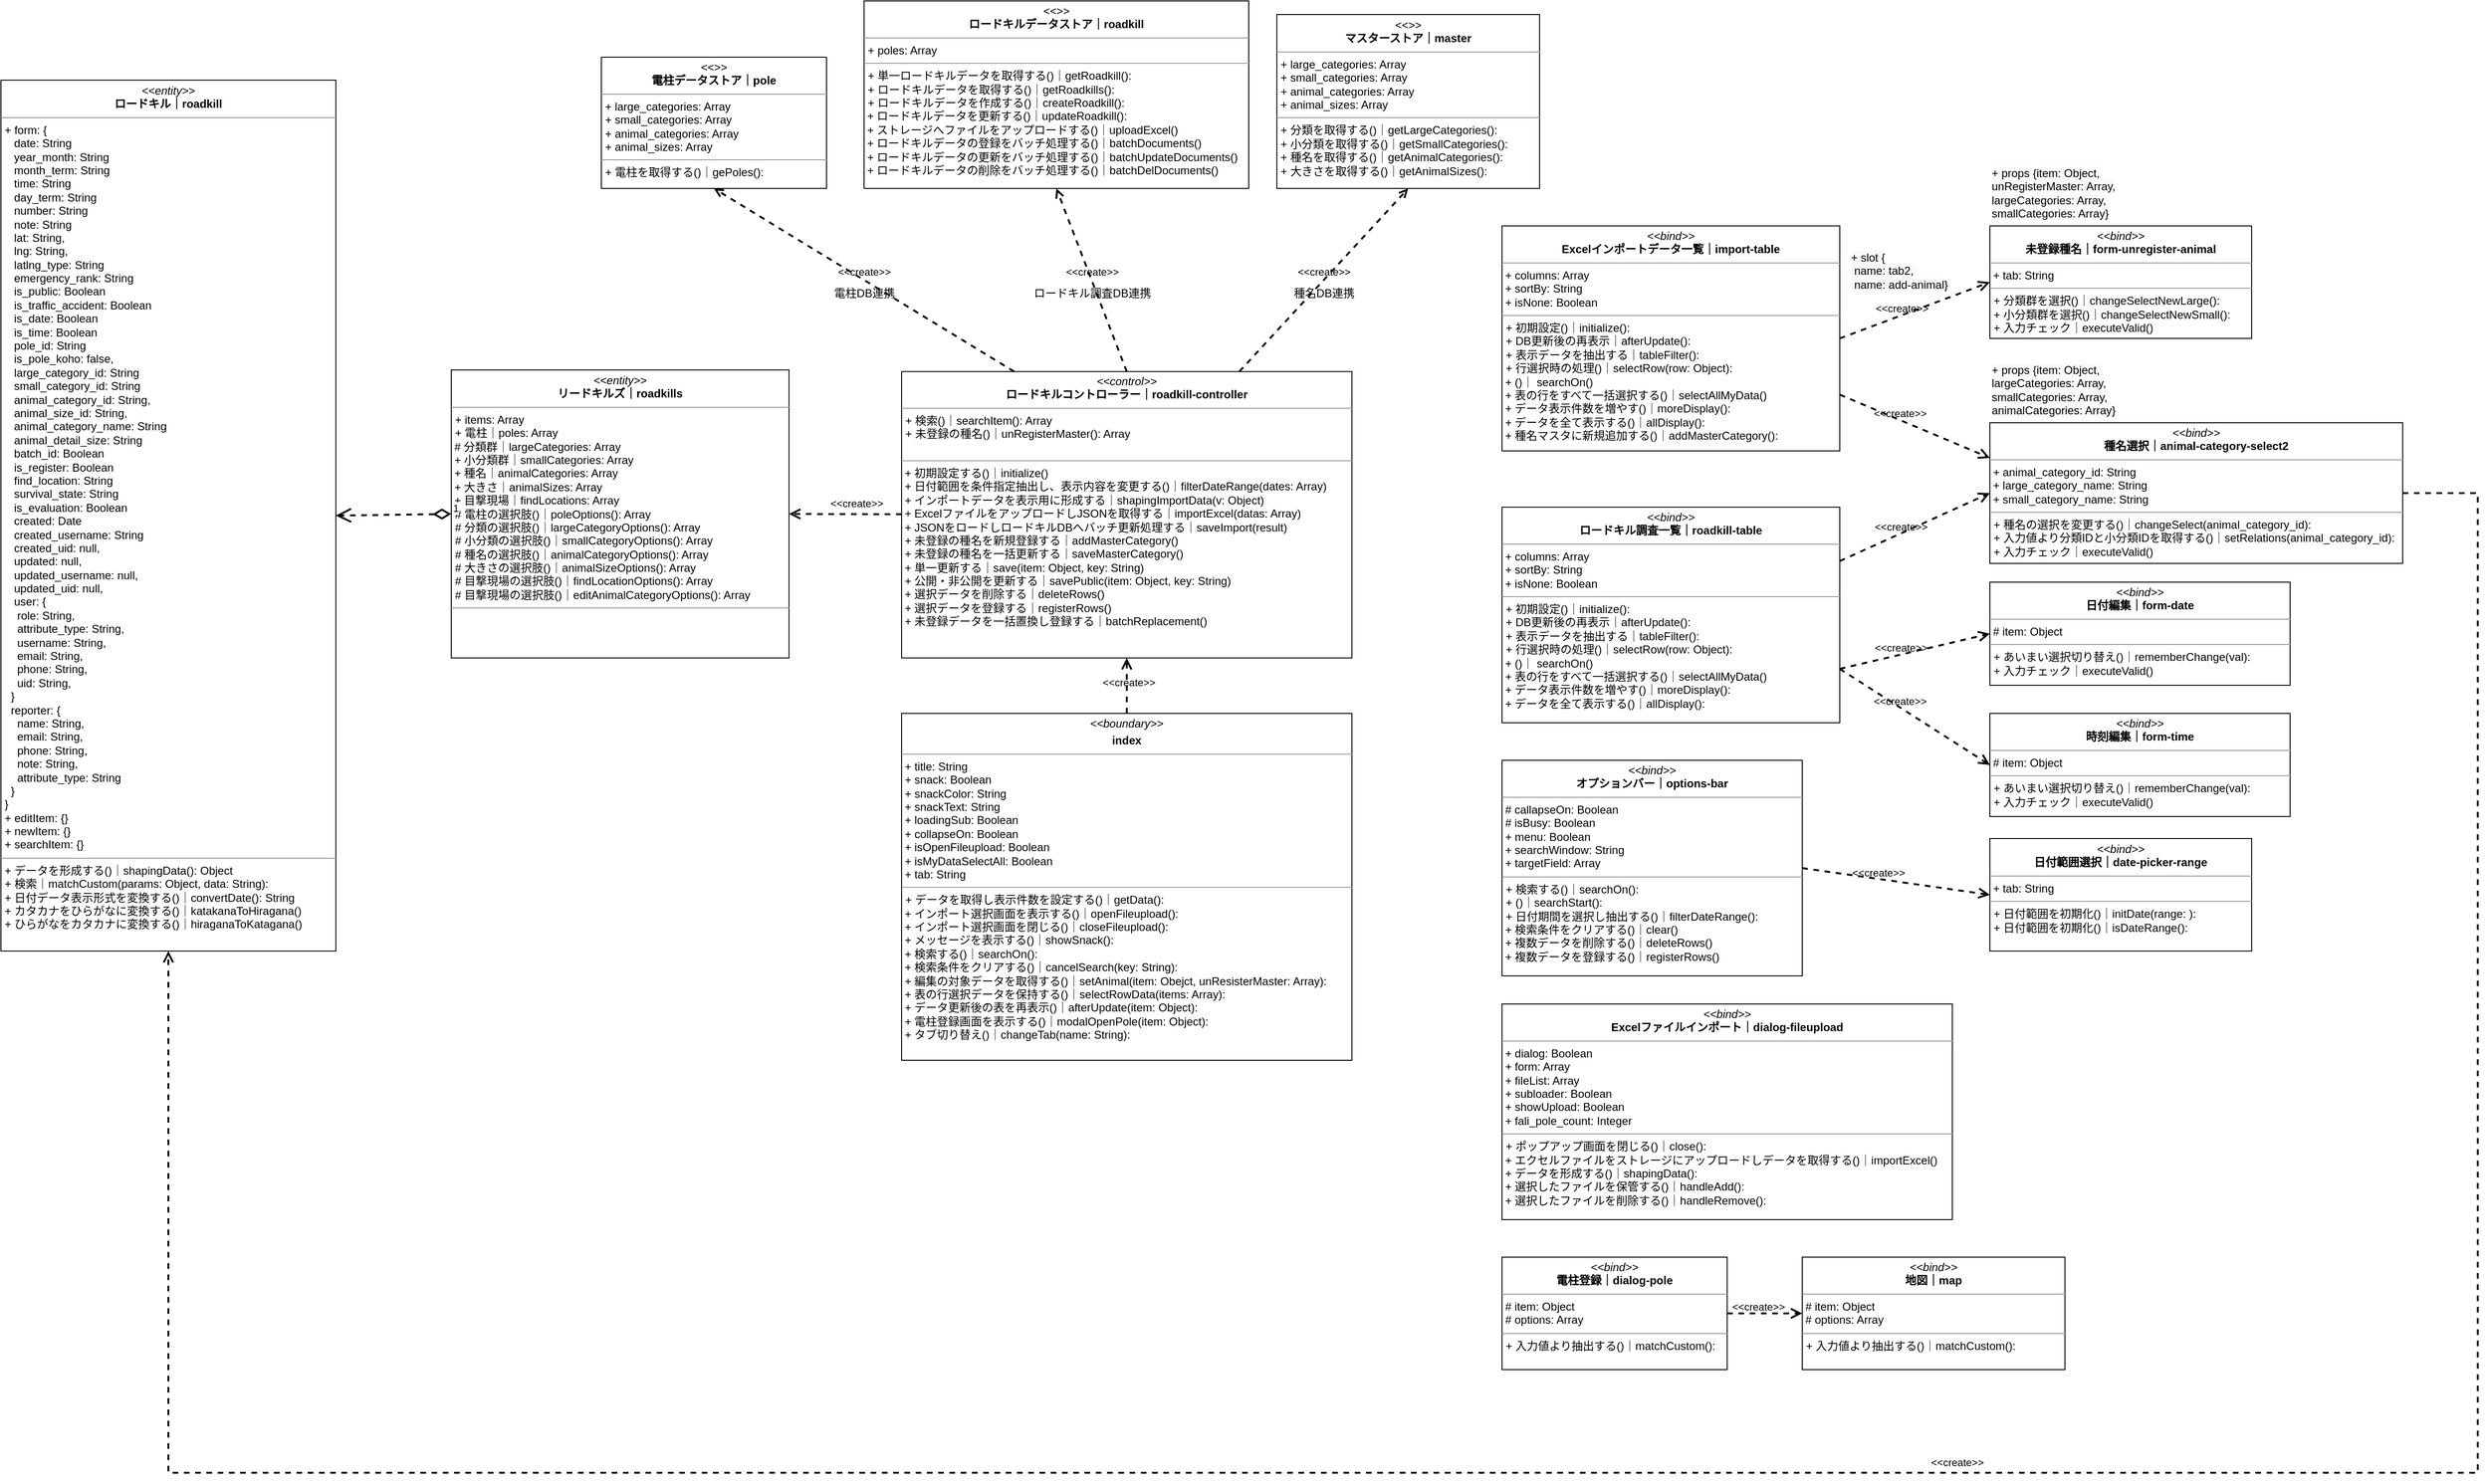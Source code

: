 <mxfile version="20.5.3" type="github">
  <diagram id="zyart6CyCgwCbj-dB3mO" name="ページ1">
    <mxGraphModel dx="1540" dy="3988" grid="1" gridSize="10" guides="1" tooltips="1" connect="1" arrows="1" fold="1" page="1" pageScale="1" pageWidth="1654" pageHeight="1169" math="0" shadow="0">
      <root>
        <mxCell id="0" />
        <mxCell id="1" parent="0" />
        <mxCell id="S_mowEQjYaKNZHytIynT-1" value="&lt;p style=&quot;margin:0px;margin-top:4px;text-align:center;&quot;&gt;&lt;i&gt;&amp;lt;&amp;lt;control&amp;gt;&amp;gt;&lt;/i&gt;&lt;br&gt;&lt;b&gt;ロードキルコントローラー｜roadkill-controller&lt;/b&gt;&lt;/p&gt;&lt;hr size=&quot;1&quot;&gt;&lt;p style=&quot;margin:0px;margin-left:4px;&quot;&gt;+ 検索()｜searchItem(): Array&lt;br&gt;&lt;/p&gt;&lt;p style=&quot;margin:0px;margin-left:4px;&quot;&gt;+ 未登録の種名()｜unRegisterMaster(): Array&lt;br&gt;&lt;/p&gt;&lt;p style=&quot;margin:0px;margin-left:4px;&quot;&gt;&lt;/p&gt;&lt;br&gt;&lt;div&gt;&lt;/div&gt;&lt;hr size=&quot;1&quot;&gt;&lt;p style=&quot;margin:0px;margin-left:4px;&quot;&gt;&lt;/p&gt;&amp;nbsp;&lt;span style=&quot;background-color: initial;&quot;&gt;+ 初期設定&lt;/span&gt;する()｜&lt;span style=&quot;background-color: initial;&quot;&gt;initialize()&lt;/span&gt;&lt;span style=&quot;background-color: initial;&quot;&gt;&lt;br&gt;&lt;/span&gt;&amp;nbsp;+ 日付範囲を条件指定抽出し、表示内容を変更する()｜&lt;span style=&quot;background-color: initial;&quot;&gt;filterDateRange(dates: Array)&lt;br&gt;&lt;/span&gt;&lt;span style=&quot;background-color: initial;&quot;&gt;&amp;nbsp;+ インポートデータを表示用に形成する｜shapingImportData(v: Object)&lt;br&gt;&lt;/span&gt;&amp;nbsp;+ ExcelファイルをアップロードしJSONを取得する｜importExcel(datas: Array)&lt;br&gt;&amp;nbsp;+ JSONをロードしロードキルDBへバッチ更新処理する｜saveImport(result)&lt;br&gt;&amp;nbsp;+ 未登録の種名を新規登録する｜addMasterCategory()&lt;span style=&quot;background-color: initial;&quot;&gt;&lt;br&gt;&lt;/span&gt;&amp;nbsp;+ 未登録の種名を一括更新する｜saveMasterCategory()&lt;br&gt;&amp;nbsp;+ 単一更新する｜save(item: Object, key: String)&lt;br&gt;&amp;nbsp;+ 公開・非公開を更新する｜savePublic(item: Object, key: String)&lt;br&gt;&amp;nbsp;+ 選択データを削除する｜deleteRows()&lt;br&gt;&amp;nbsp;+ 選択データを登録する｜registerRows()&lt;br&gt;&amp;nbsp;+ 未登録データを一括置換し登録する｜batchReplacement()" style="verticalAlign=top;align=left;overflow=fill;fontSize=12;fontFamily=Helvetica;html=1;" parent="1" vertex="1">
          <mxGeometry x="1120" y="-1884.63" width="480" height="305.5" as="geometry" />
        </mxCell>
        <mxCell id="S_mowEQjYaKNZHytIynT-2" value="&lt;p style=&quot;margin:0px;margin-top:4px;text-align:center;&quot;&gt;&lt;i&gt;&amp;lt;&amp;lt;entity&amp;gt;&amp;gt;&lt;/i&gt;&lt;br&gt;&lt;b&gt;ロードキル｜roadkill&lt;/b&gt;&lt;/p&gt;&lt;hr size=&quot;1&quot;&gt;&lt;p style=&quot;margin:0px;margin-left:4px;&quot;&gt;&lt;span style=&quot;background-color: initial;&quot;&gt;+ form: {&amp;nbsp;&lt;/span&gt;&lt;br&gt;&lt;/p&gt;&lt;p style=&quot;margin:0px;margin-left:4px;&quot;&gt;&amp;nbsp; &amp;nbsp;date: String&lt;/p&gt;&lt;p style=&quot;margin:0px;margin-left:4px;&quot;&gt;&amp;nbsp; &amp;nbsp;year_month: String&lt;/p&gt;&lt;p style=&quot;margin:0px;margin-left:4px;&quot;&gt;&amp;nbsp; &amp;nbsp;month_term: String&lt;/p&gt;&lt;p style=&quot;margin:0px;margin-left:4px;&quot;&gt;&amp;nbsp; &amp;nbsp;time: String&lt;/p&gt;&lt;p style=&quot;margin:0px;margin-left:4px;&quot;&gt;&amp;nbsp; &amp;nbsp;day_term: String&lt;/p&gt;&lt;p style=&quot;margin:0px;margin-left:4px;&quot;&gt;&amp;nbsp; &amp;nbsp;number: String&lt;/p&gt;&lt;p style=&quot;margin:0px;margin-left:4px;&quot;&gt;&amp;nbsp; &amp;nbsp;note: String&lt;/p&gt;&lt;p style=&quot;margin:0px;margin-left:4px;&quot;&gt;&amp;nbsp; &amp;nbsp;lat: String,&lt;/p&gt;&lt;p style=&quot;margin:0px;margin-left:4px;&quot;&gt;&amp;nbsp; &amp;nbsp;lng: String,&lt;/p&gt;&lt;p style=&quot;margin:0px;margin-left:4px;&quot;&gt;&amp;nbsp; &amp;nbsp;latlng_type: String&lt;/p&gt;&lt;p style=&quot;margin:0px;margin-left:4px;&quot;&gt;&amp;nbsp; &amp;nbsp;emergency_rank: String&lt;/p&gt;&lt;p style=&quot;margin:0px;margin-left:4px;&quot;&gt;&amp;nbsp; &amp;nbsp;is_public: Boolean&lt;/p&gt;&lt;p style=&quot;margin:0px;margin-left:4px;&quot;&gt;&amp;nbsp; &amp;nbsp;is_traffic_accident: Boolean&lt;/p&gt;&lt;p style=&quot;margin:0px;margin-left:4px;&quot;&gt;&lt;span style=&quot;background-color: initial;&quot;&gt;&amp;nbsp; &amp;nbsp;is_date: Boolean&lt;/span&gt;&lt;br&gt;&lt;/p&gt;&lt;p style=&quot;margin:0px;margin-left:4px;&quot;&gt;&amp;nbsp; &amp;nbsp;is_time: Boolean&lt;/p&gt;&lt;p style=&quot;margin:0px;margin-left:4px;&quot;&gt;&amp;nbsp; &amp;nbsp;pole_id: String&lt;/p&gt;&lt;p style=&quot;margin:0px;margin-left:4px;&quot;&gt;&amp;nbsp; &amp;nbsp;is_pole_koho: false,&lt;/p&gt;&lt;p style=&quot;margin:0px;margin-left:4px;&quot;&gt;&amp;nbsp; &amp;nbsp;large_category_id: String&lt;/p&gt;&lt;p style=&quot;margin:0px;margin-left:4px;&quot;&gt;&amp;nbsp; &amp;nbsp;small_category_id: String&lt;/p&gt;&lt;p style=&quot;margin:0px;margin-left:4px;&quot;&gt;&amp;nbsp; &amp;nbsp;animal_category_id: String,&lt;/p&gt;&lt;p style=&quot;margin:0px;margin-left:4px;&quot;&gt;&amp;nbsp; &amp;nbsp;animal_size_id: String,&lt;/p&gt;&lt;p style=&quot;margin:0px;margin-left:4px;&quot;&gt;&amp;nbsp; &amp;nbsp;animal_category_name: String&lt;/p&gt;&lt;p style=&quot;margin:0px;margin-left:4px;&quot;&gt;&amp;nbsp; &amp;nbsp;animal_detail_size: String&lt;/p&gt;&lt;p style=&quot;margin:0px;margin-left:4px;&quot;&gt;&amp;nbsp; &amp;nbsp;batch_id: Boolean&lt;/p&gt;&lt;p style=&quot;margin:0px;margin-left:4px;&quot;&gt;&amp;nbsp; &amp;nbsp;is_register: Boolean&lt;br&gt;&lt;/p&gt;&lt;p style=&quot;margin:0px;margin-left:4px;&quot;&gt;&amp;nbsp; &amp;nbsp;find_location: String&lt;/p&gt;&lt;p style=&quot;margin:0px;margin-left:4px;&quot;&gt;&amp;nbsp; &amp;nbsp;survival_state: String&lt;/p&gt;&lt;p style=&quot;margin:0px;margin-left:4px;&quot;&gt;&amp;nbsp; &amp;nbsp;is_evaluation: Boolean&lt;/p&gt;&lt;p style=&quot;margin:0px;margin-left:4px;&quot;&gt;&amp;nbsp; &amp;nbsp;created: Date&lt;/p&gt;&lt;p style=&quot;margin:0px;margin-left:4px;&quot;&gt;&amp;nbsp; &amp;nbsp;created_username: String&lt;/p&gt;&lt;p style=&quot;margin:0px;margin-left:4px;&quot;&gt;&amp;nbsp; &amp;nbsp;created_uid: null,&lt;/p&gt;&lt;p style=&quot;margin:0px;margin-left:4px;&quot;&gt;&amp;nbsp; &amp;nbsp;updated: null,&lt;/p&gt;&lt;p style=&quot;margin:0px;margin-left:4px;&quot;&gt;&amp;nbsp; &amp;nbsp;updated_username: null,&lt;/p&gt;&lt;p style=&quot;margin:0px;margin-left:4px;&quot;&gt;&amp;nbsp; &amp;nbsp;updated_uid: null,&lt;/p&gt;&lt;p style=&quot;margin:0px;margin-left:4px;&quot;&gt;&amp;nbsp; &amp;nbsp;user: {&lt;/p&gt;&lt;p style=&quot;margin:0px;margin-left:4px;&quot;&gt;&amp;nbsp; &amp;nbsp; role: String,&lt;/p&gt;&lt;p style=&quot;margin:0px;margin-left:4px;&quot;&gt;&amp;nbsp; &amp;nbsp; attribute_type: String,&lt;/p&gt;&lt;p style=&quot;margin:0px;margin-left:4px;&quot;&gt;&amp;nbsp; &amp;nbsp; username: String,&lt;/p&gt;&lt;p style=&quot;margin:0px;margin-left:4px;&quot;&gt;&amp;nbsp; &amp;nbsp; email: String,&lt;/p&gt;&lt;p style=&quot;margin:0px;margin-left:4px;&quot;&gt;&amp;nbsp; &amp;nbsp; phone: String,&lt;/p&gt;&lt;p style=&quot;margin:0px;margin-left:4px;&quot;&gt;&amp;nbsp; &amp;nbsp; uid: String,&lt;/p&gt;&lt;p style=&quot;margin:0px;margin-left:4px;&quot;&gt;&amp;nbsp; }&lt;/p&gt;&lt;p style=&quot;margin:0px;margin-left:4px;&quot;&gt;&amp;nbsp; reporter: {&lt;/p&gt;&lt;p style=&quot;margin:0px;margin-left:4px;&quot;&gt;&amp;nbsp; &amp;nbsp; name: String,&lt;/p&gt;&lt;p style=&quot;margin:0px;margin-left:4px;&quot;&gt;&amp;nbsp; &amp;nbsp; email: String,&lt;/p&gt;&lt;p style=&quot;margin:0px;margin-left:4px;&quot;&gt;&amp;nbsp; &amp;nbsp; phone: String,&lt;/p&gt;&lt;p style=&quot;margin:0px;margin-left:4px;&quot;&gt;&amp;nbsp; &amp;nbsp; note: String,&lt;/p&gt;&lt;p style=&quot;margin:0px;margin-left:4px;&quot;&gt;&amp;nbsp; &amp;nbsp; attribute_type: String&lt;/p&gt;&lt;p style=&quot;margin:0px;margin-left:4px;&quot;&gt;&amp;nbsp; }&lt;/p&gt;&lt;p style=&quot;margin:0px;margin-left:4px;&quot;&gt;}&lt;/p&gt;&lt;p style=&quot;margin:0px;margin-left:4px;&quot;&gt;+&amp;nbsp;editItem: {}&lt;br&gt;&lt;/p&gt;&lt;p style=&quot;margin: 0px 0px 0px 4px;&quot;&gt;&lt;span style=&quot;background-color: initial;&quot;&gt;+&amp;nbsp;newItem: {}&lt;/span&gt;&lt;br&gt;&lt;/p&gt;&lt;p style=&quot;margin: 0px 0px 0px 4px;&quot;&gt;+&amp;nbsp;searchItem: {}&lt;span style=&quot;background-color: initial;&quot;&gt;&lt;br&gt;&lt;/span&gt;&lt;/p&gt;&lt;hr size=&quot;1&quot;&gt;&lt;p style=&quot;margin: 0px 0px 0px 4px;&quot;&gt;+ データを形成する()｜shapingData(): Object&lt;br&gt;&lt;/p&gt;&lt;p style=&quot;margin: 0px 0px 0px 4px;&quot;&gt;+ 検索｜matchCustom(params: Object, data: String):&amp;nbsp;&lt;/p&gt;&lt;p style=&quot;margin: 0px 0px 0px 4px;&quot;&gt;+ 日付データ表示形式を変換する()｜convertDate(): String&lt;br&gt;&lt;/p&gt;&lt;p style=&quot;margin: 0px 0px 0px 4px;&quot;&gt;+ カタカナをひらがなに変換する()｜katakanaToHiragana()&lt;/p&gt;&lt;p style=&quot;margin: 0px 0px 0px 4px;&quot;&gt;+ ひらがなをカタカナ&lt;span style=&quot;background-color: initial;&quot;&gt;に変換する()｜hiraganaToKatagana()&lt;/span&gt;&lt;/p&gt;" style="verticalAlign=top;align=left;overflow=fill;fontSize=12;fontFamily=Helvetica;html=1;" parent="1" vertex="1">
          <mxGeometry x="160" y="-2195.5" width="357" height="929" as="geometry" />
        </mxCell>
        <mxCell id="S_mowEQjYaKNZHytIynT-3" value="&lt;p style=&quot;margin:0px;margin-top:4px;text-align:center;&quot;&gt;&lt;i&gt;&amp;lt;&amp;lt;boundary&amp;gt;&amp;gt;&lt;/i&gt;&lt;b&gt;&lt;br&gt;&lt;/b&gt;&lt;/p&gt;&lt;p style=&quot;margin:0px;margin-top:4px;text-align:center;&quot;&gt;&lt;b&gt;index&lt;/b&gt;&lt;/p&gt;&lt;hr size=&quot;1&quot;&gt;&lt;div&gt;&lt;span style=&quot;background-color: initial;&quot;&gt;&amp;nbsp;+&lt;/span&gt;&lt;span style=&quot;background-color: initial;&quot;&gt;&amp;nbsp;&lt;/span&gt;&lt;span style=&quot;background-color: initial;&quot;&gt;title: String&lt;/span&gt;&lt;br&gt;&lt;/div&gt;&lt;div&gt;&lt;div&gt;&lt;span style=&quot;background-color: initial;&quot;&gt;&amp;nbsp;+&lt;/span&gt;&lt;span style=&quot;background-color: initial;&quot;&gt;&amp;nbsp;&lt;/span&gt;snack: Boolean&lt;/div&gt;&lt;div&gt;&lt;span style=&quot;background-color: initial;&quot;&gt;&amp;nbsp;+&lt;/span&gt;&lt;span style=&quot;background-color: initial;&quot;&gt;&amp;nbsp;&lt;/span&gt;snackColor: String&lt;/div&gt;&lt;div&gt;&lt;span style=&quot;background-color: initial;&quot;&gt;&amp;nbsp;+&lt;/span&gt;&lt;span style=&quot;background-color: initial;&quot;&gt;&amp;nbsp;&lt;/span&gt;snackText:&amp;nbsp;&lt;span style=&quot;background-color: initial;&quot;&gt;String&lt;/span&gt;&lt;/div&gt;&lt;div&gt;&lt;span style=&quot;background-color: initial;&quot;&gt;&amp;nbsp;+&lt;/span&gt;&lt;span style=&quot;background-color: initial;&quot;&gt;&amp;nbsp;&lt;/span&gt;loadingSub: Boolean&lt;/div&gt;&lt;div&gt;&lt;span style=&quot;background-color: initial;&quot;&gt;&amp;nbsp;+&lt;/span&gt;&lt;span style=&quot;background-color: initial;&quot;&gt;&amp;nbsp;&lt;/span&gt;collapseOn:&amp;nbsp;&lt;span style=&quot;background-color: initial;&quot;&gt;Boolean&lt;/span&gt;&lt;/div&gt;&lt;div&gt;&lt;span style=&quot;background-color: initial;&quot;&gt;&amp;nbsp;+&lt;/span&gt;&lt;span style=&quot;background-color: initial;&quot;&gt;&amp;nbsp;&lt;/span&gt;isOpenFileupload:&amp;nbsp;&lt;span style=&quot;background-color: initial;&quot;&gt;Boolean&lt;/span&gt;&lt;/div&gt;&lt;div&gt;&lt;span style=&quot;background-color: initial;&quot;&gt;&amp;nbsp;+&lt;/span&gt;&lt;span style=&quot;background-color: initial;&quot;&gt;&amp;nbsp;&lt;/span&gt;isMyDataSelectAll:&amp;nbsp;&lt;span style=&quot;background-color: initial;&quot;&gt;Boolean&lt;/span&gt;&lt;/div&gt;&lt;div&gt;&lt;span style=&quot;background-color: initial;&quot;&gt;&amp;nbsp;+&lt;/span&gt;&lt;span style=&quot;background-color: initial;&quot;&gt;&amp;nbsp;&lt;/span&gt;tab: String&lt;/div&gt;&lt;/div&gt;&lt;hr size=&quot;1&quot;&gt;&lt;p style=&quot;margin:0px;margin-left:4px;&quot;&gt;&lt;span style=&quot;background-color: initial;&quot;&gt;+ データを取得し表示件数を設定する()｜getData():&amp;nbsp;&lt;/span&gt;&lt;/p&gt;&amp;nbsp;+ インポート選択画面を表示する()｜openFileupload():&amp;nbsp;&lt;br&gt;&amp;nbsp;+ インポート選択画面を閉じる()｜closeFileupload():&amp;nbsp;&lt;br&gt;&amp;nbsp;+ メッセージを表示する()｜showSnack():&amp;nbsp;&lt;br&gt;&amp;nbsp;+ 検索する()｜searchOn():&amp;nbsp;&lt;br&gt;&amp;nbsp;+ 検索条件をクリアする()｜cancelSearch(key: String):&amp;nbsp;&lt;br&gt;&amp;nbsp;+ 編集の対象データを取得する()｜setAnimal(item: Obejct, unResisterMaster: Array):&amp;nbsp;&lt;br&gt;&amp;nbsp;+ 表の行選択データを保持する()｜selectRowData(items: Array):&lt;br&gt;&amp;nbsp;+ データ更新後の表を再表示()｜afterUpdate(item: Object):&lt;br&gt;&amp;nbsp;+ 電柱登録画面を表示する()｜modalOpenPole(item: Object):&lt;br&gt;&amp;nbsp;+ タブ切り替え()｜changeTab(name: String):" style="verticalAlign=top;align=left;overflow=fill;fontSize=12;fontFamily=Helvetica;html=1;" parent="1" vertex="1">
          <mxGeometry x="1120" y="-1520" width="480" height="370" as="geometry" />
        </mxCell>
        <mxCell id="S_mowEQjYaKNZHytIynT-4" value="&amp;lt;&amp;lt;create&amp;gt;&amp;gt;" style="endArrow=open;startArrow=none;endFill=0;startFill=0;endSize=8;html=1;verticalAlign=bottom;dashed=1;labelBackgroundColor=none;rounded=0;fontColor=#000000;sourcePerimeterSpacing=0;targetPerimeterSpacing=0;strokeWidth=2;jumpSize=6;entryX=1;entryY=0.5;entryDx=0;entryDy=0;" parent="1" source="S_mowEQjYaKNZHytIynT-1" target="S_mowEQjYaKNZHytIynT-5" edge="1">
          <mxGeometry x="-0.189" y="-2" width="160" relative="1" as="geometry">
            <mxPoint x="-70" y="-1305.5" as="sourcePoint" />
            <mxPoint x="-140" y="-1305.5" as="targetPoint" />
            <mxPoint as="offset" />
          </mxGeometry>
        </mxCell>
        <mxCell id="S_mowEQjYaKNZHytIynT-5" value="&lt;p style=&quot;margin:0px;margin-top:4px;text-align:center;&quot;&gt;&lt;i&gt;&amp;lt;&amp;lt;entity&amp;gt;&amp;gt;&lt;/i&gt;&lt;br&gt;&lt;b&gt;リードキルズ｜roadkills&lt;/b&gt;&lt;br&gt;&lt;/p&gt;&lt;hr size=&quot;1&quot;&gt;&lt;p style=&quot;margin:0px;margin-left:4px;&quot;&gt;+ items: Array&lt;/p&gt;&lt;p style=&quot;margin:0px;margin-left:4px;&quot;&gt;+ 電柱｜poles: Array&lt;/p&gt;&lt;div style=&quot;&quot;&gt;&lt;div&gt;&amp;nbsp;#&amp;nbsp;分類群｜largeCategories: Array&lt;/div&gt;&lt;div&gt;&amp;nbsp;+ 小分類群｜smallCategories: Array&lt;/div&gt;&lt;div&gt;&amp;nbsp;+ 種名｜animalCategories: Array&lt;/div&gt;&lt;div&gt;&amp;nbsp;+ 大きさ｜animalSizes: Array&lt;/div&gt;&lt;div&gt;&amp;nbsp;+ 目撃現場｜findLocations: Array&lt;/div&gt;&lt;div&gt;&lt;p style=&quot;margin: 0px 0px 0px 4px;&quot;&gt;# 電柱の選択肢()｜poleOptions(): Array&lt;br&gt;&lt;/p&gt;&lt;p style=&quot;margin: 0px 0px 0px 4px;&quot;&gt;&lt;span style=&quot;background-color: initial;&quot;&gt;#&lt;/span&gt;&amp;nbsp;分類の選択肢()｜largeCategoryOptions(): Array&lt;br&gt;&lt;/p&gt;&lt;p style=&quot;margin: 0px 0px 0px 4px;&quot;&gt;&lt;span style=&quot;background-color: initial;&quot;&gt;#&lt;/span&gt;&amp;nbsp;小分類の選択肢()｜smallCategoryOptions(): Array&lt;br&gt;&lt;/p&gt;&lt;p style=&quot;margin: 0px 0px 0px 4px;&quot;&gt;&lt;span style=&quot;background-color: initial;&quot;&gt;#&lt;/span&gt;&amp;nbsp;種名の選択肢()｜animalCategoryOptions(): Array&lt;br&gt;&lt;/p&gt;&lt;p style=&quot;margin: 0px 0px 0px 4px;&quot;&gt;&lt;span style=&quot;background-color: initial;&quot;&gt;#&lt;/span&gt;&amp;nbsp;大きさの選択肢()｜animalSizeOptions(): Array&lt;br&gt;&lt;/p&gt;&lt;p style=&quot;margin: 0px 0px 0px 4px;&quot;&gt;&lt;span style=&quot;background-color: initial;&quot;&gt;#&lt;/span&gt;&amp;nbsp;目撃現場の選択肢()｜findLocationOptions(): Array&lt;br&gt;&lt;/p&gt;&lt;p style=&quot;margin: 0px 0px 0px 4px;&quot;&gt;&lt;span style=&quot;background-color: initial;&quot;&gt;#&lt;/span&gt;&amp;nbsp;目撃現場の選択肢()｜editAnimalCategoryOptions(): Array&lt;/p&gt;&lt;/div&gt;&lt;/div&gt;&lt;hr size=&quot;1&quot;&gt;&lt;p style=&quot;margin:0px;margin-left:4px;&quot;&gt;&lt;br&gt;&lt;/p&gt;" style="verticalAlign=top;align=left;overflow=fill;fontSize=12;fontFamily=Helvetica;html=1;fontColor=#000000;" parent="1" vertex="1">
          <mxGeometry x="640" y="-1886.38" width="360" height="307.25" as="geometry" />
        </mxCell>
        <mxCell id="S_mowEQjYaKNZHytIynT-6" value="&lt;p style=&quot;margin:0px;margin-top:4px;text-align:center;&quot;&gt;&lt;i&gt;&amp;lt;&amp;lt;bind&amp;gt;&amp;gt;&lt;/i&gt;&lt;br&gt;&lt;b&gt;ロードキル調査一覧｜roadkill-table&lt;/b&gt;&lt;/p&gt;&lt;hr size=&quot;1&quot;&gt;&lt;div&gt;&lt;span style=&quot;background-color: initial;&quot;&gt;&amp;nbsp;+ columns: Array&lt;/span&gt;&lt;br&gt;&lt;/div&gt;&lt;div&gt;&amp;nbsp;+ sortBy: String&lt;/div&gt;&lt;div&gt;&lt;span style=&quot;background-color: initial;&quot;&gt;&amp;nbsp;+ isNone: Boolean&lt;/span&gt;&lt;/div&gt;&lt;hr size=&quot;1&quot;&gt;&lt;p style=&quot;margin:0px;margin-left:4px;&quot;&gt;&lt;span style=&quot;background-color: initial;&quot;&gt;+ 初期設定()｜initialize():&amp;nbsp;&lt;/span&gt;&lt;/p&gt;&lt;p style=&quot;margin:0px;margin-left:4px;&quot;&gt;&lt;span style=&quot;background-color: initial;&quot;&gt;+ DB更新後の再表示｜afterUpdate():&lt;/span&gt;&lt;/p&gt;&lt;p style=&quot;margin:0px;margin-left:4px;&quot;&gt;&lt;span style=&quot;background-color: initial;&quot;&gt;+ 表示データを抽出する｜tableFilter():&lt;/span&gt;&lt;/p&gt;&lt;p style=&quot;margin:0px;margin-left:4px;&quot;&gt;+ 行選択時の処理()｜selectRow(row: Object):&amp;nbsp;&lt;span style=&quot;background-color: initial;&quot;&gt;&lt;br&gt;&lt;/span&gt;&lt;/p&gt;&amp;nbsp;+ ()｜ searchOn()&lt;br&gt;&amp;nbsp;&lt;span style=&quot;background-color: initial;&quot;&gt;+ 表の行をすべて一括選択&lt;/span&gt;する()｜&lt;span style=&quot;background-color: initial;&quot;&gt;selectAllMyData()&lt;br&gt;&lt;/span&gt;&amp;nbsp;+ データ表示件数を増やす()｜moreDisplay():&lt;br&gt;&amp;nbsp;+ データを全て表示する()｜allDisplay():&amp;nbsp;" style="verticalAlign=top;align=left;overflow=fill;fontSize=12;fontFamily=Helvetica;html=1;" parent="1" vertex="1">
          <mxGeometry x="1760" y="-1740" width="360" height="230" as="geometry" />
        </mxCell>
        <mxCell id="S_mowEQjYaKNZHytIynT-7" value="&lt;p style=&quot;margin:0px;margin-top:4px;text-align:center;&quot;&gt;&lt;i&gt;&amp;lt;&amp;lt;&amp;gt;&amp;gt;&lt;/i&gt;&lt;br&gt;&lt;b&gt;ロードキルデータストア｜roadkill&lt;/b&gt;&lt;br&gt;&lt;/p&gt;&lt;hr size=&quot;1&quot;&gt;&lt;p style=&quot;margin:0px;margin-left:4px;&quot;&gt;+ poles: Array&lt;/p&gt;&lt;hr size=&quot;1&quot;&gt;&lt;p style=&quot;margin:0px;margin-left:4px;&quot;&gt;&lt;span style=&quot;background-color: initial;&quot;&gt;+ 単一ロードキルデータを取得する()｜getRoadkill():&lt;/span&gt;&lt;/p&gt;&lt;p style=&quot;margin:0px;margin-left:4px;&quot;&gt;+ ロードキルデータを取得する()｜getRoadkills():&lt;span style=&quot;background-color: initial;&quot;&gt;&lt;br&gt;&lt;/span&gt;&lt;/p&gt;&lt;p style=&quot;margin:0px;margin-left:4px;&quot;&gt;+ ロードキルデータを作成する()｜createRoadkill():&lt;/p&gt;&amp;nbsp;+&amp;nbsp;ロードキルデータを更新する()｜updateRoadkill():&lt;br&gt;&amp;nbsp;+ ストレージへファイルをアップロードする()｜uploadExcel()&lt;br&gt;&amp;nbsp;+ ロードキルデータの登録をバッチ処理する()｜batchDocuments()&lt;br&gt;&amp;nbsp;+ ロードキルデータの更新をバッチ処理する()｜batchUpdateDocuments()&lt;br&gt;&amp;nbsp;+ ロードキルデータの削除をバッチ処理する()｜batchDelDocuments()" style="verticalAlign=top;align=left;overflow=fill;fontSize=12;fontFamily=Helvetica;html=1;fontColor=#000000;" parent="1" vertex="1">
          <mxGeometry x="1080" y="-2280" width="410" height="200" as="geometry" />
        </mxCell>
        <mxCell id="S_mowEQjYaKNZHytIynT-9" value="&lt;p style=&quot;margin:0px;margin-top:4px;text-align:center;&quot;&gt;&lt;i&gt;&amp;lt;&amp;lt;bind&amp;gt;&amp;gt;&lt;/i&gt;&lt;br&gt;&lt;b&gt;Excelファイルインポート｜dialog-fileupload&lt;/b&gt;&lt;/p&gt;&lt;hr size=&quot;1&quot;&gt;&lt;div&gt;&amp;nbsp;+ dialog: Boolean&lt;br&gt;&lt;/div&gt;&lt;div&gt;&amp;nbsp;+ form: Array&lt;/div&gt;&lt;div&gt;&amp;nbsp;+ fileList: Array&amp;nbsp;&lt;/div&gt;&lt;div&gt;&lt;span style=&quot;background-color: initial;&quot;&gt;&amp;nbsp;+ subloader: Boolean&lt;/span&gt;&lt;br&gt;&lt;/div&gt;&lt;div&gt;&lt;span style=&quot;background-color: initial;&quot;&gt;&amp;nbsp;+ showUpload: Boolean&lt;/span&gt;&lt;br&gt;&lt;/div&gt;&lt;div&gt;&amp;nbsp;+ fali_pole_count: Integer&lt;/div&gt;&lt;hr size=&quot;1&quot;&gt;&lt;p style=&quot;margin:0px;margin-left:4px;&quot;&gt;&lt;span style=&quot;background-color: initial;&quot;&gt;+ ポップアップ画面を閉じる()｜close():&amp;nbsp;&lt;/span&gt;&lt;/p&gt;&amp;nbsp;+ エクセルファイルをストレージにアップロードしデータを取得する()｜importExcel()&lt;br&gt;&amp;nbsp;+ データを形成する()｜shapingData():&amp;nbsp;&lt;br&gt;&amp;nbsp;+ 選択したファイルを保管する()｜handleAdd():&amp;nbsp;&lt;br&gt;&amp;nbsp;+ 選択したファイルを削除する()｜handleRemove():&amp;nbsp;" style="verticalAlign=top;align=left;overflow=fill;fontSize=12;fontFamily=Helvetica;html=1;" parent="1" vertex="1">
          <mxGeometry x="1760" y="-1210" width="480" height="230" as="geometry" />
        </mxCell>
        <mxCell id="tRx8zdkAiEcFHVcpoWSq-1" value="&lt;p style=&quot;margin:0px;margin-top:4px;text-align:center;&quot;&gt;&lt;i&gt;&amp;lt;&amp;lt;bind&amp;gt;&amp;gt;&lt;/i&gt;&lt;br&gt;&lt;b&gt;オプションバー｜options-bar&lt;/b&gt;&lt;/p&gt;&lt;hr size=&quot;1&quot;&gt;&lt;div&gt;&lt;span style=&quot;background-color: initial;&quot;&gt;&amp;nbsp;# callapseOn: Boolean&lt;/span&gt;&lt;/div&gt;&lt;div&gt;&lt;span style=&quot;background-color: initial;&quot;&gt;&amp;nbsp;# isBusy: Boolean&lt;/span&gt;&lt;/div&gt;&lt;div&gt;&lt;span style=&quot;background-color: initial;&quot;&gt;&amp;nbsp;+ menu: Boolean&lt;/span&gt;&lt;/div&gt;&lt;div&gt;&lt;span style=&quot;background-color: initial;&quot;&gt;&amp;nbsp;+ searchWindow: String&lt;/span&gt;&lt;/div&gt;&lt;div&gt;&lt;span style=&quot;background-color: initial;&quot;&gt;&amp;nbsp;+ targetField: Array&lt;/span&gt;&lt;/div&gt;&lt;hr size=&quot;1&quot;&gt;&lt;p style=&quot;margin:0px;margin-left:4px;&quot;&gt;&lt;span style=&quot;background-color: initial;&quot;&gt;+ 検索する()｜searchOn():&amp;nbsp;&lt;/span&gt;&lt;/p&gt;&lt;p style=&quot;margin:0px;margin-left:4px;&quot;&gt;+ ()｜searchStart():&amp;nbsp;&lt;span style=&quot;background-color: initial;&quot;&gt;&lt;br&gt;&lt;/span&gt;&lt;/p&gt;&lt;p style=&quot;margin:0px;margin-left:4px;&quot;&gt;+ 日付期間を選択し抽出する()｜filterDateRange():&amp;nbsp;&lt;br&gt;&lt;/p&gt;&amp;nbsp;+ 検索条件をクリアする()｜clear()&lt;br&gt;&amp;nbsp;&lt;span style=&quot;background-color: initial;&quot;&gt;+ 複数データを削除&lt;/span&gt;する()｜&lt;span style=&quot;background-color: initial;&quot;&gt;deleteRows()&lt;br&gt;&lt;/span&gt;&amp;nbsp;&lt;span style=&quot;background-color: initial;&quot;&gt;+ 複数データを登録&lt;/span&gt;する()｜&lt;span style=&quot;background-color: initial;&quot;&gt;registerRows()&lt;/span&gt;&lt;span style=&quot;background-color: initial;&quot;&gt;&lt;br&gt;&lt;/span&gt;" style="verticalAlign=top;align=left;overflow=fill;fontSize=12;fontFamily=Helvetica;html=1;" parent="1" vertex="1">
          <mxGeometry x="1760" y="-1470" width="320" height="230" as="geometry" />
        </mxCell>
        <mxCell id="tRx8zdkAiEcFHVcpoWSq-2" value="&lt;p style=&quot;margin:0px;margin-top:4px;text-align:center;&quot;&gt;&lt;i&gt;&amp;lt;&amp;lt;bind&amp;gt;&amp;gt;&lt;/i&gt;&lt;br&gt;&lt;b&gt;種名選択｜animal-category-select2&lt;/b&gt;&lt;/p&gt;&lt;hr size=&quot;1&quot;&gt;&lt;div&gt;&lt;span style=&quot;background-color: initial;&quot;&gt;&amp;nbsp;+ animal_category_id: String&lt;/span&gt;&lt;/div&gt;&lt;div&gt;&amp;nbsp;+ large_category_name: String&lt;br&gt;&lt;/div&gt;&lt;div&gt;&amp;nbsp;+ small_category_name: String&lt;br&gt;&lt;/div&gt;&lt;hr size=&quot;1&quot;&gt;&lt;p style=&quot;margin:0px;margin-left:4px;&quot;&gt;&lt;span style=&quot;background-color: initial;&quot;&gt;+ 種名の選択を変更する()｜changeSelect(animal_category_id):&amp;nbsp;&lt;/span&gt;&lt;/p&gt;&lt;p style=&quot;margin:0px;margin-left:4px;&quot;&gt;+ 入力値より分類IDと小分類IDを取得する()｜setRelations(animal_category_id):&amp;nbsp;&lt;span style=&quot;background-color: initial;&quot;&gt;&lt;br&gt;&lt;/span&gt;&lt;/p&gt;&lt;p style=&quot;margin:0px;margin-left:4px;&quot;&gt;+ 入力チェック｜executeValid()&lt;br&gt;&lt;/p&gt;" style="verticalAlign=top;align=left;overflow=fill;fontSize=12;fontFamily=Helvetica;html=1;" parent="1" vertex="1">
          <mxGeometry x="2280" y="-1830" width="440" height="150" as="geometry" />
        </mxCell>
        <mxCell id="tRx8zdkAiEcFHVcpoWSq-3" value="&amp;lt;&amp;lt;create&amp;gt;&amp;gt;" style="endArrow=open;startArrow=none;endFill=0;startFill=0;endSize=8;html=1;verticalAlign=bottom;dashed=1;labelBackgroundColor=none;rounded=0;fontColor=#000000;sourcePerimeterSpacing=0;targetPerimeterSpacing=0;strokeWidth=2;jumpSize=6;exitX=1;exitY=0.5;exitDx=0;exitDy=0;edgeStyle=orthogonalEdgeStyle;entryX=0.5;entryY=1;entryDx=0;entryDy=0;" parent="1" source="tRx8zdkAiEcFHVcpoWSq-2" target="S_mowEQjYaKNZHytIynT-2" edge="1">
          <mxGeometry x="-0.189" y="-2" width="160" relative="1" as="geometry">
            <mxPoint x="1170" y="-1195.496" as="sourcePoint" />
            <mxPoint x="1080" y="-1195.21" as="targetPoint" />
            <mxPoint as="offset" />
            <Array as="points">
              <mxPoint x="2800" y="-1755" />
              <mxPoint x="2800" y="-710" />
              <mxPoint x="339" y="-710" />
            </Array>
          </mxGeometry>
        </mxCell>
        <mxCell id="Y2dZn6hwQQGVv2xvkYA9-1" value="&lt;p style=&quot;margin:0px;margin-top:4px;text-align:center;&quot;&gt;&lt;i&gt;&amp;lt;&amp;lt;bind&amp;gt;&amp;gt;&lt;/i&gt;&lt;br&gt;&lt;b&gt;電柱登録｜dialog-pole&lt;/b&gt;&lt;/p&gt;&lt;hr size=&quot;1&quot;&gt;&lt;div&gt;&lt;span style=&quot;background-color: initial;&quot;&gt;&amp;nbsp;# item: Object&lt;/span&gt;&lt;/div&gt;&lt;div&gt;&lt;span style=&quot;background-color: initial;&quot;&gt;&amp;nbsp;# options: Array&lt;/span&gt;&lt;/div&gt;&lt;hr size=&quot;1&quot;&gt;&lt;p style=&quot;margin:0px;margin-left:4px;&quot;&gt;&lt;span style=&quot;background-color: initial;&quot;&gt;+ 入力値より抽出する()｜matchCustom():&amp;nbsp;&lt;/span&gt;&lt;/p&gt;" style="verticalAlign=top;align=left;overflow=fill;fontSize=12;fontFamily=Helvetica;html=1;" vertex="1" parent="1">
          <mxGeometry x="1760" y="-940" width="240" height="120" as="geometry" />
        </mxCell>
        <mxCell id="Y2dZn6hwQQGVv2xvkYA9-2" value="&lt;p style=&quot;margin:0px;margin-top:4px;text-align:center;&quot;&gt;&lt;i&gt;&amp;lt;&amp;lt;bind&amp;gt;&amp;gt;&lt;/i&gt;&lt;br&gt;&lt;b&gt;地図｜map&lt;/b&gt;&lt;/p&gt;&lt;hr size=&quot;1&quot;&gt;&lt;div&gt;&lt;span style=&quot;background-color: initial;&quot;&gt;&amp;nbsp;# item: Object&lt;/span&gt;&lt;/div&gt;&lt;div&gt;&lt;span style=&quot;background-color: initial;&quot;&gt;&amp;nbsp;# options: Array&lt;/span&gt;&lt;/div&gt;&lt;hr size=&quot;1&quot;&gt;&lt;p style=&quot;margin:0px;margin-left:4px;&quot;&gt;&lt;span style=&quot;background-color: initial;&quot;&gt;+ 入力値より抽出する()｜matchCustom():&amp;nbsp;&lt;/span&gt;&lt;/p&gt;" style="verticalAlign=top;align=left;overflow=fill;fontSize=12;fontFamily=Helvetica;html=1;" vertex="1" parent="1">
          <mxGeometry x="2080" y="-940" width="280" height="120" as="geometry" />
        </mxCell>
        <mxCell id="Y2dZn6hwQQGVv2xvkYA9-3" value="&amp;lt;&amp;lt;create&amp;gt;&amp;gt;" style="endArrow=open;startArrow=none;endFill=0;startFill=0;endSize=8;html=1;verticalAlign=bottom;dashed=1;labelBackgroundColor=none;rounded=0;fontColor=#000000;sourcePerimeterSpacing=0;targetPerimeterSpacing=0;strokeWidth=2;jumpSize=6;entryX=0;entryY=0.5;entryDx=0;entryDy=0;" edge="1" parent="1" source="Y2dZn6hwQQGVv2xvkYA9-1" target="Y2dZn6hwQQGVv2xvkYA9-2">
          <mxGeometry x="-0.189" y="-2" width="160" relative="1" as="geometry">
            <mxPoint x="2330" y="-1760" as="sourcePoint" />
            <mxPoint x="1100" y="-1494.0" as="targetPoint" />
            <mxPoint as="offset" />
          </mxGeometry>
        </mxCell>
        <mxCell id="Y2dZn6hwQQGVv2xvkYA9-4" value="&lt;p style=&quot;margin:0px;margin-top:4px;text-align:center;&quot;&gt;&lt;i&gt;&amp;lt;&amp;lt;bind&amp;gt;&amp;gt;&lt;/i&gt;&lt;br&gt;&lt;b&gt;日付編集｜form-date&lt;/b&gt;&lt;/p&gt;&lt;hr size=&quot;1&quot;&gt;&lt;div&gt;&lt;span style=&quot;background-color: initial;&quot;&gt;&amp;nbsp;# item: Object&lt;/span&gt;&lt;/div&gt;&lt;hr size=&quot;1&quot;&gt;&lt;p style=&quot;margin:0px;margin-left:4px;&quot;&gt;&lt;span style=&quot;background-color: initial;&quot;&gt;+ あいまい選択切り替え()｜rememberChange(val):&amp;nbsp;&lt;/span&gt;&lt;/p&gt;&lt;p style=&quot;margin:0px;margin-left:4px;&quot;&gt;&lt;span style=&quot;background-color: initial;&quot;&gt;+ 入力チェック｜executeValid()&lt;br&gt;&lt;/span&gt;&lt;/p&gt;&lt;p style=&quot;margin:0px;margin-left:4px;&quot;&gt;&lt;br&gt;&lt;/p&gt;" style="verticalAlign=top;align=left;overflow=fill;fontSize=12;fontFamily=Helvetica;html=1;" vertex="1" parent="1">
          <mxGeometry x="2280" y="-1660" width="320" height="110" as="geometry" />
        </mxCell>
        <mxCell id="Y2dZn6hwQQGVv2xvkYA9-6" value="&lt;p style=&quot;margin:0px;margin-top:4px;text-align:center;&quot;&gt;&lt;i&gt;&amp;lt;&amp;lt;bind&amp;gt;&amp;gt;&lt;/i&gt;&lt;br&gt;&lt;b&gt;時刻編集｜form-time&lt;/b&gt;&lt;/p&gt;&lt;hr size=&quot;1&quot;&gt;&lt;div&gt;&lt;span style=&quot;background-color: initial;&quot;&gt;&amp;nbsp;# item: Object&lt;/span&gt;&lt;/div&gt;&lt;hr size=&quot;1&quot;&gt;&lt;p style=&quot;margin:0px;margin-left:4px;&quot;&gt;&lt;span style=&quot;background-color: initial;&quot;&gt;+ あいまい選択切り替え()｜rememberChange(val):&amp;nbsp;&lt;/span&gt;&lt;/p&gt;&lt;p style=&quot;margin:0px;margin-left:4px;&quot;&gt;+ 入力チェック｜executeValid()&lt;br&gt;&lt;/p&gt;" style="verticalAlign=top;align=left;overflow=fill;fontSize=12;fontFamily=Helvetica;html=1;" vertex="1" parent="1">
          <mxGeometry x="2280" y="-1520" width="320" height="110" as="geometry" />
        </mxCell>
        <mxCell id="Y2dZn6hwQQGVv2xvkYA9-7" value="&lt;p style=&quot;margin:0px;margin-top:4px;text-align:center;&quot;&gt;&lt;i&gt;&amp;lt;&amp;lt;bind&amp;gt;&amp;gt;&lt;/i&gt;&lt;br&gt;&lt;b&gt;Excelインポートデータ一覧｜import-table&lt;/b&gt;&lt;/p&gt;&lt;hr size=&quot;1&quot;&gt;&lt;div&gt;&lt;span style=&quot;background-color: initial;&quot;&gt;&amp;nbsp;+ columns: Array&lt;/span&gt;&lt;br&gt;&lt;/div&gt;&lt;div&gt;&amp;nbsp;+ sortBy: String&lt;/div&gt;&lt;div&gt;&lt;span style=&quot;background-color: initial;&quot;&gt;&amp;nbsp;+ isNone: Boolean&lt;/span&gt;&lt;/div&gt;&lt;hr size=&quot;1&quot;&gt;&lt;p style=&quot;margin:0px;margin-left:4px;&quot;&gt;&lt;span style=&quot;background-color: initial;&quot;&gt;+ 初期設定()｜initialize():&amp;nbsp;&lt;/span&gt;&lt;/p&gt;&lt;p style=&quot;margin:0px;margin-left:4px;&quot;&gt;&lt;span style=&quot;background-color: initial;&quot;&gt;+ DB更新後の再表示｜afterUpdate():&lt;/span&gt;&lt;/p&gt;&lt;p style=&quot;margin:0px;margin-left:4px;&quot;&gt;&lt;span style=&quot;background-color: initial;&quot;&gt;+ 表示データを抽出する｜tableFilter():&lt;/span&gt;&lt;/p&gt;&lt;p style=&quot;margin:0px;margin-left:4px;&quot;&gt;+ 行選択時の処理()｜selectRow(row: Object):&amp;nbsp;&lt;span style=&quot;background-color: initial;&quot;&gt;&lt;br&gt;&lt;/span&gt;&lt;/p&gt;&amp;nbsp;+ ()｜ searchOn()&lt;br&gt;&amp;nbsp;&lt;span style=&quot;background-color: initial;&quot;&gt;+ 表の行をすべて一括選択&lt;/span&gt;する()｜&lt;span style=&quot;background-color: initial;&quot;&gt;selectAllMyData()&lt;br&gt;&lt;/span&gt;&amp;nbsp;+ データ表示件数を増やす()｜moreDisplay():&lt;br&gt;&amp;nbsp;+ データを全て表示する()｜allDisplay():&amp;nbsp;&lt;br&gt;&amp;nbsp;+ 種名マスタに新規追加する()｜addMasterCategory():" style="verticalAlign=top;align=left;overflow=fill;fontSize=12;fontFamily=Helvetica;html=1;" vertex="1" parent="1">
          <mxGeometry x="1760" y="-2040" width="360" height="240" as="geometry" />
        </mxCell>
        <mxCell id="Y2dZn6hwQQGVv2xvkYA9-8" value="&lt;p style=&quot;margin:0px;margin-top:4px;text-align:center;&quot;&gt;&lt;i&gt;&amp;lt;&amp;lt;bind&amp;gt;&amp;gt;&lt;/i&gt;&lt;br&gt;&lt;b&gt;未登録種名｜&lt;/b&gt;&lt;b style=&quot;background-color: initial;&quot;&gt;form-unregister-animal&lt;/b&gt;&lt;/p&gt;&lt;hr size=&quot;1&quot;&gt;&lt;div&gt;&lt;span style=&quot;background-color: initial;&quot;&gt;&amp;nbsp;+&lt;/span&gt;&lt;span style=&quot;background-color: initial;&quot;&gt;&amp;nbsp;&lt;/span&gt;&lt;span style=&quot;background-color: initial;&quot;&gt;tab: String&lt;/span&gt;&lt;br&gt;&lt;/div&gt;&lt;hr size=&quot;1&quot;&gt;&lt;p style=&quot;margin:0px;margin-left:4px;&quot;&gt;+ 分類群を選択()｜changeSelectNewLarge():&lt;br&gt;+ 小分類群を選択()｜changeSelectNewSmall():&lt;/p&gt;&lt;p style=&quot;margin:0px;margin-left:4px;&quot;&gt;+ 入力チェック｜executeValid()&lt;br&gt;&lt;/p&gt;" style="verticalAlign=top;align=left;overflow=fill;fontSize=12;fontFamily=Helvetica;html=1;" vertex="1" parent="1">
          <mxGeometry x="2280" y="-2040" width="279" height="120" as="geometry" />
        </mxCell>
        <mxCell id="Y2dZn6hwQQGVv2xvkYA9-9" value="&amp;lt;&amp;lt;create&amp;gt;&amp;gt;" style="endArrow=open;startArrow=none;endFill=0;startFill=0;endSize=8;html=1;verticalAlign=bottom;dashed=1;labelBackgroundColor=none;rounded=0;fontColor=#000000;sourcePerimeterSpacing=0;targetPerimeterSpacing=0;strokeWidth=2;jumpSize=6;entryX=0;entryY=0.5;entryDx=0;entryDy=0;exitX=1;exitY=0.5;exitDx=0;exitDy=0;" edge="1" parent="1" source="Y2dZn6hwQQGVv2xvkYA9-7" target="Y2dZn6hwQQGVv2xvkYA9-8">
          <mxGeometry x="-0.189" y="-2" width="160" relative="1" as="geometry">
            <mxPoint x="2180" y="-1380" as="sourcePoint" />
            <mxPoint x="2300" y="-1380" as="targetPoint" />
            <mxPoint as="offset" />
          </mxGeometry>
        </mxCell>
        <mxCell id="Y2dZn6hwQQGVv2xvkYA9-11" value="&amp;lt;&amp;lt;create&amp;gt;&amp;gt;" style="endArrow=open;startArrow=none;endFill=0;startFill=0;endSize=8;html=1;verticalAlign=bottom;dashed=1;labelBackgroundColor=none;rounded=0;fontColor=#000000;sourcePerimeterSpacing=0;targetPerimeterSpacing=0;strokeWidth=2;jumpSize=6;entryX=0;entryY=0.5;entryDx=0;entryDy=0;exitX=1;exitY=0.75;exitDx=0;exitDy=0;" edge="1" parent="1" source="S_mowEQjYaKNZHytIynT-6" target="Y2dZn6hwQQGVv2xvkYA9-4">
          <mxGeometry x="-0.189" y="-2" width="160" relative="1" as="geometry">
            <mxPoint x="2130.0" y="-1360" as="sourcePoint" />
            <mxPoint x="2290.0" y="-1360" as="targetPoint" />
            <mxPoint as="offset" />
          </mxGeometry>
        </mxCell>
        <mxCell id="Y2dZn6hwQQGVv2xvkYA9-12" value="&amp;lt;&amp;lt;create&amp;gt;&amp;gt;" style="endArrow=open;startArrow=none;endFill=0;startFill=0;endSize=8;html=1;verticalAlign=bottom;dashed=1;labelBackgroundColor=none;rounded=0;fontColor=#000000;sourcePerimeterSpacing=0;targetPerimeterSpacing=0;strokeWidth=2;jumpSize=6;entryX=0;entryY=0.5;entryDx=0;entryDy=0;exitX=1;exitY=0.75;exitDx=0;exitDy=0;" edge="1" parent="1" source="S_mowEQjYaKNZHytIynT-6" target="Y2dZn6hwQQGVv2xvkYA9-6">
          <mxGeometry x="-0.189" y="-2" width="160" relative="1" as="geometry">
            <mxPoint x="2120" y="-1140" as="sourcePoint" />
            <mxPoint x="2291" y="-1185" as="targetPoint" />
            <mxPoint as="offset" />
          </mxGeometry>
        </mxCell>
        <mxCell id="Y2dZn6hwQQGVv2xvkYA9-13" value="&amp;lt;&amp;lt;create&amp;gt;&amp;gt;" style="endArrow=open;startArrow=none;endFill=0;startFill=0;endSize=8;html=1;verticalAlign=bottom;dashed=1;labelBackgroundColor=none;rounded=0;fontColor=#000000;sourcePerimeterSpacing=0;targetPerimeterSpacing=0;strokeWidth=2;jumpSize=6;entryX=0;entryY=0.5;entryDx=0;entryDy=0;exitX=1;exitY=0.25;exitDx=0;exitDy=0;" edge="1" parent="1" source="S_mowEQjYaKNZHytIynT-6" target="tRx8zdkAiEcFHVcpoWSq-2">
          <mxGeometry x="-0.189" y="-2" width="160" relative="1" as="geometry">
            <mxPoint x="2130.0" y="-1130" as="sourcePoint" />
            <mxPoint x="2291" y="-1045" as="targetPoint" />
            <mxPoint as="offset" />
          </mxGeometry>
        </mxCell>
        <mxCell id="Y2dZn6hwQQGVv2xvkYA9-16" value="&amp;lt;&amp;lt;create&amp;gt;&amp;gt;" style="endArrow=open;startArrow=none;endFill=0;startFill=0;endSize=8;html=1;verticalAlign=bottom;dashed=1;labelBackgroundColor=none;rounded=0;fontColor=#000000;sourcePerimeterSpacing=0;targetPerimeterSpacing=0;strokeWidth=2;jumpSize=6;exitX=0.5;exitY=0;exitDx=0;exitDy=0;" edge="1" parent="1" source="S_mowEQjYaKNZHytIynT-3" target="S_mowEQjYaKNZHytIynT-1">
          <mxGeometry x="-0.189" y="-2" width="160" relative="1" as="geometry">
            <mxPoint x="1130" y="-1721.297" as="sourcePoint" />
            <mxPoint x="1010" y="-1721.005" as="targetPoint" />
            <mxPoint as="offset" />
          </mxGeometry>
        </mxCell>
        <mxCell id="Y2dZn6hwQQGVv2xvkYA9-17" value="&lt;p style=&quot;margin:0px;margin-top:4px;text-align:center;&quot;&gt;&lt;i&gt;&amp;lt;&amp;lt;&amp;gt;&amp;gt;&lt;/i&gt;&lt;br&gt;&lt;b&gt;マスターストア｜master&lt;/b&gt;&lt;br&gt;&lt;/p&gt;&lt;hr size=&quot;1&quot;&gt;&lt;p style=&quot;margin:0px;margin-left:4px;&quot;&gt;+ large_categories: Array&lt;/p&gt;&lt;p style=&quot;margin:0px;margin-left:4px;&quot;&gt;+ small_categories: Array&lt;br&gt;&lt;/p&gt;&lt;p style=&quot;margin:0px;margin-left:4px;&quot;&gt;+ animal_categories: Array&lt;/p&gt;&lt;p style=&quot;margin:0px;margin-left:4px;&quot;&gt;+ animal_sizes: Array&lt;br&gt;&lt;/p&gt;&lt;hr size=&quot;1&quot;&gt;&lt;p style=&quot;margin:0px;margin-left:4px;&quot;&gt;&lt;span style=&quot;background-color: initial;&quot;&gt;+ 分類を取得する()｜getLargeCategories():&lt;/span&gt;&lt;/p&gt;&lt;p style=&quot;margin:0px;margin-left:4px;&quot;&gt;+ 小分類を取得する()｜getSmallCategories():&lt;/p&gt;&lt;p style=&quot;margin:0px;margin-left:4px;&quot;&gt;+ 種名を取得する()｜getAnimalCategories():&lt;/p&gt;&lt;p style=&quot;margin:0px;margin-left:4px;&quot;&gt;+ 大きさを取得する()｜getAnimalSizes():&lt;br&gt;&lt;/p&gt;" style="verticalAlign=top;align=left;overflow=fill;fontSize=12;fontFamily=Helvetica;html=1;fontColor=#000000;" vertex="1" parent="1">
          <mxGeometry x="1520" y="-2265.5" width="280" height="185.5" as="geometry" />
        </mxCell>
        <mxCell id="Y2dZn6hwQQGVv2xvkYA9-18" value="&lt;p style=&quot;margin:0px;margin-top:4px;text-align:center;&quot;&gt;&lt;i&gt;&amp;lt;&amp;lt;&amp;gt;&amp;gt;&lt;/i&gt;&lt;br&gt;&lt;b&gt;電柱データストア｜pole&lt;/b&gt;&lt;br&gt;&lt;/p&gt;&lt;hr size=&quot;1&quot;&gt;&lt;p style=&quot;margin:0px;margin-left:4px;&quot;&gt;+ large_categories: Array&lt;/p&gt;&lt;p style=&quot;margin:0px;margin-left:4px;&quot;&gt;+ small_categories: Array&lt;br&gt;&lt;/p&gt;&lt;p style=&quot;margin:0px;margin-left:4px;&quot;&gt;+ animal_categories: Array&lt;/p&gt;&lt;p style=&quot;margin:0px;margin-left:4px;&quot;&gt;+ animal_sizes: Array&lt;br&gt;&lt;/p&gt;&lt;hr size=&quot;1&quot;&gt;&lt;p style=&quot;margin:0px;margin-left:4px;&quot;&gt;&lt;span style=&quot;background-color: initial;&quot;&gt;+ 電柱を取得する()｜gePoles():&amp;nbsp;&lt;/span&gt;&lt;/p&gt;&lt;span style=&quot;color: rgba(0, 0, 0, 0); font-family: monospace; font-size: 0px;&quot;&gt;%3CmxGraphModel%3E%3Croot%3E%3CmxCell%20id%3D%220%22%2F%3E%3CmxCell%20id%3D%221%22%20parent%3D%220%22%2F%3E%3CmxCell%20id%3D%222%22%20value%3D%22%26amp%3Blt%3B%26amp%3Blt%3Bcreate%26amp%3Bgt%3B%26amp%3Bgt%3B%22%20style%3D%22endArrow%3Dopen%3Bhtml%3D1%3Brounded%3D0%3Balign%3Dcenter%3BverticalAlign%3Dbottom%3Bdashed%3D1%3BendFill%3D0%3BlabelBackgroundColor%3Dnone%3BfontColor%3D%23000000%3BstartSize%3D22%3BendSize%3D6%3BsourcePerimeterSpacing%3D0%3BtargetPerimeterSpacing%3D0%3BstrokeWidth%3D2%3BjumpSize%3D6%3BexitX%3D0%3BexitY%3D0%3BexitDx%3D0%3BexitDy%3D0%3BentryX%3D0.5%3BentryY%3D1%3BentryDx%3D0%3BentryDy%3D0%3B%22%20edge%3D%221%22%20parent%3D%221%22%3E%3CmxGeometry%20relative%3D%221%22%20as%3D%22geometry%22%3E%3CmxPoint%20x%3D%221156.25%22%20y%3D%22-1780%22%20as%3D%22sourcePoint%22%2F%3E%3CmxPoint%20x%3D%22865%22%20y%3D%22-2054.5%22%20as%3D%22targetPoint%22%2F%3E%3C%2FmxGeometry%3E%3C%2FmxCell%3E%3CmxCell%20id%3D%223%22%20value%3D%22%E3%83%AD%E3%83%BC%E3%83%89%E3%82%AD%E3%83%AB%E8%AA%BF%E6%9F%BBDB%E9%80%A3%E6%90%BA%22%20style%3D%22resizable%3D0%3Bhtml%3D1%3Balign%3Dcenter%3BverticalAlign%3Dtop%3BlabelBackgroundColor%3Dnone%3BfontColor%3D%23000000%3B%22%20connectable%3D%220%22%20vertex%3D%221%22%20parent%3D%222%22%3E%3CmxGeometry%20relative%3D%221%22%20as%3D%22geometry%22%2F%3E%3C%2FmxCell%3E%3C%2Froot%3E%3C%2FmxGraphMode&lt;br&gt;&lt;/span&gt;" style="verticalAlign=top;align=left;overflow=fill;fontSize=12;fontFamily=Helvetica;html=1;fontColor=#000000;" vertex="1" parent="1">
          <mxGeometry x="800" y="-2220" width="240" height="140" as="geometry" />
        </mxCell>
        <mxCell id="Y2dZn6hwQQGVv2xvkYA9-19" value="1" style="endArrow=open;html=1;endSize=12;startArrow=diamondThin;startSize=14;startFill=0;align=left;verticalAlign=bottom;rounded=0;dashed=1;fontColor=#000000;sourcePerimeterSpacing=0;targetPerimeterSpacing=0;strokeWidth=2;jumpSize=6;exitX=0;exitY=0.5;exitDx=0;exitDy=0;entryX=1;entryY=0.5;entryDx=0;entryDy=0;" edge="1" parent="1" source="S_mowEQjYaKNZHytIynT-5" target="S_mowEQjYaKNZHytIynT-2">
          <mxGeometry x="-1" y="3" relative="1" as="geometry">
            <mxPoint x="570" y="-1613" as="sourcePoint" />
            <mxPoint x="480" y="-1613" as="targetPoint" />
          </mxGeometry>
        </mxCell>
        <mxCell id="Y2dZn6hwQQGVv2xvkYA9-21" value="&amp;lt;&amp;lt;create&amp;gt;&amp;gt;" style="endArrow=open;html=1;rounded=0;align=center;verticalAlign=bottom;dashed=1;endFill=0;labelBackgroundColor=none;fontColor=#000000;startSize=22;endSize=6;sourcePerimeterSpacing=0;targetPerimeterSpacing=0;strokeWidth=2;jumpSize=6;exitX=0.5;exitY=0;exitDx=0;exitDy=0;entryX=0.5;entryY=1;entryDx=0;entryDy=0;" edge="1" parent="1" source="S_mowEQjYaKNZHytIynT-1" target="S_mowEQjYaKNZHytIynT-7">
          <mxGeometry relative="1" as="geometry">
            <mxPoint x="1156.25" y="-1695.5" as="sourcePoint" />
            <mxPoint x="865" y="-1970" as="targetPoint" />
          </mxGeometry>
        </mxCell>
        <mxCell id="Y2dZn6hwQQGVv2xvkYA9-22" value="ロードキル調査DB連携" style="resizable=0;html=1;align=center;verticalAlign=top;labelBackgroundColor=none;fontColor=#000000;" connectable="0" vertex="1" parent="Y2dZn6hwQQGVv2xvkYA9-21">
          <mxGeometry relative="1" as="geometry" />
        </mxCell>
        <mxCell id="Y2dZn6hwQQGVv2xvkYA9-23" value="&amp;lt;&amp;lt;create&amp;gt;&amp;gt;" style="endArrow=open;html=1;rounded=0;align=center;verticalAlign=bottom;dashed=1;endFill=0;labelBackgroundColor=none;fontColor=#000000;startSize=22;endSize=6;sourcePerimeterSpacing=0;targetPerimeterSpacing=0;strokeWidth=2;jumpSize=6;entryX=0.5;entryY=1;entryDx=0;entryDy=0;exitX=0.75;exitY=0;exitDx=0;exitDy=0;" edge="1" parent="1" source="S_mowEQjYaKNZHytIynT-1" target="Y2dZn6hwQQGVv2xvkYA9-17">
          <mxGeometry relative="1" as="geometry">
            <mxPoint x="1370" y="-1885.5" as="sourcePoint" />
            <mxPoint x="1210" y="-1945.5" as="targetPoint" />
          </mxGeometry>
        </mxCell>
        <mxCell id="Y2dZn6hwQQGVv2xvkYA9-24" value="種名DB連携" style="resizable=0;html=1;align=center;verticalAlign=top;labelBackgroundColor=none;fontColor=#000000;" connectable="0" vertex="1" parent="Y2dZn6hwQQGVv2xvkYA9-23">
          <mxGeometry relative="1" as="geometry" />
        </mxCell>
        <mxCell id="Y2dZn6hwQQGVv2xvkYA9-25" value="&amp;lt;&amp;lt;create&amp;gt;&amp;gt;" style="endArrow=open;html=1;rounded=0;align=center;verticalAlign=bottom;dashed=1;endFill=0;labelBackgroundColor=none;fontColor=#000000;startSize=22;endSize=6;sourcePerimeterSpacing=0;targetPerimeterSpacing=0;strokeWidth=2;jumpSize=6;exitX=0.25;exitY=0;exitDx=0;exitDy=0;entryX=0.5;entryY=1;entryDx=0;entryDy=0;" edge="1" parent="1" source="S_mowEQjYaKNZHytIynT-1" target="Y2dZn6hwQQGVv2xvkYA9-18">
          <mxGeometry relative="1" as="geometry">
            <mxPoint x="1490" y="-1874.63" as="sourcePoint" />
            <mxPoint x="830" y="-2005.5" as="targetPoint" />
          </mxGeometry>
        </mxCell>
        <mxCell id="Y2dZn6hwQQGVv2xvkYA9-26" value="電柱DB連携" style="resizable=0;html=1;align=center;verticalAlign=top;labelBackgroundColor=none;fontColor=#000000;" connectable="0" vertex="1" parent="Y2dZn6hwQQGVv2xvkYA9-25">
          <mxGeometry relative="1" as="geometry" />
        </mxCell>
        <mxCell id="Y2dZn6hwQQGVv2xvkYA9-27" value="&amp;lt;&amp;lt;create&amp;gt;&amp;gt;" style="endArrow=open;startArrow=none;endFill=0;startFill=0;endSize=8;html=1;verticalAlign=bottom;dashed=1;labelBackgroundColor=none;rounded=0;fontColor=#000000;sourcePerimeterSpacing=0;targetPerimeterSpacing=0;strokeWidth=2;jumpSize=6;entryX=0;entryY=0.25;entryDx=0;entryDy=0;exitX=1;exitY=0.75;exitDx=0;exitDy=0;" edge="1" parent="1" source="Y2dZn6hwQQGVv2xvkYA9-7" target="tRx8zdkAiEcFHVcpoWSq-2">
          <mxGeometry x="-0.189" y="-2" width="160" relative="1" as="geometry">
            <mxPoint x="2130" y="-1900" as="sourcePoint" />
            <mxPoint x="2251" y="-1922.5" as="targetPoint" />
            <mxPoint as="offset" />
          </mxGeometry>
        </mxCell>
        <mxCell id="Y2dZn6hwQQGVv2xvkYA9-28" value="&lt;span style=&quot;color: rgb(0, 0, 0); font-family: Helvetica; font-size: 12px; font-style: normal; font-variant-ligatures: normal; font-variant-caps: normal; font-weight: 400; letter-spacing: normal; orphans: 2; text-align: right; text-indent: 0px; text-transform: none; widows: 2; word-spacing: 0px; -webkit-text-stroke-width: 0px; background-color: rgb(248, 249, 250); text-decoration-thickness: initial; text-decoration-style: initial; text-decoration-color: initial; float: none; display: inline !important;&quot;&gt;+ slot&amp;nbsp;&lt;/span&gt;&lt;span style=&quot;text-align: right;&quot;&gt;{&lt;/span&gt;&lt;br style=&quot;color: rgb(0, 0, 0); font-family: Helvetica; font-size: 12px; font-style: normal; font-variant-ligatures: normal; font-variant-caps: normal; font-weight: 400; letter-spacing: normal; orphans: 2; text-align: right; text-indent: 0px; text-transform: none; widows: 2; word-spacing: 0px; -webkit-text-stroke-width: 0px; background-color: rgb(248, 249, 250); text-decoration-thickness: initial; text-decoration-style: initial; text-decoration-color: initial;&quot;&gt;&lt;span style=&quot;color: rgb(0, 0, 0); font-family: Helvetica; font-size: 12px; font-style: normal; font-variant-ligatures: normal; font-variant-caps: normal; font-weight: 400; letter-spacing: normal; orphans: 2; text-align: right; text-indent: 0px; text-transform: none; widows: 2; word-spacing: 0px; -webkit-text-stroke-width: 0px; background-color: rgb(248, 249, 250); text-decoration-thickness: initial; text-decoration-style: initial; text-decoration-color: initial; float: none; display: inline !important;&quot;&gt;&amp;nbsp;name: tab2,&amp;nbsp;&lt;br&gt;&amp;nbsp;name: add-animal&lt;/span&gt;&lt;span style=&quot;color: rgb(0, 0, 0); font-family: Helvetica; font-size: 12px; font-style: normal; font-variant-ligatures: normal; font-variant-caps: normal; font-weight: 400; letter-spacing: normal; orphans: 2; text-align: right; text-indent: 0px; text-transform: none; widows: 2; word-spacing: 0px; -webkit-text-stroke-width: 0px; background-color: rgb(248, 249, 250); text-decoration-thickness: initial; text-decoration-style: initial; text-decoration-color: initial; float: none; display: inline !important;&quot;&gt;}&lt;/span&gt;" style="text;whiteSpace=wrap;html=1;" vertex="1" parent="1">
          <mxGeometry x="2130" y="-2020" width="118" height="60" as="geometry" />
        </mxCell>
        <mxCell id="Y2dZn6hwQQGVv2xvkYA9-30" value="&lt;span style=&quot;color: rgb(0, 0, 0); font-family: Helvetica; font-size: 12px; font-style: normal; font-variant-ligatures: normal; font-variant-caps: normal; font-weight: 400; letter-spacing: normal; orphans: 2; text-align: right; text-indent: 0px; text-transform: none; widows: 2; word-spacing: 0px; -webkit-text-stroke-width: 0px; background-color: rgb(248, 249, 250); text-decoration-thickness: initial; text-decoration-style: initial; text-decoration-color: initial; float: none; display: inline !important;&quot;&gt;+ props&amp;nbsp;&lt;/span&gt;&lt;span style=&quot;text-align: right;&quot;&gt;{&lt;/span&gt;&lt;span style=&quot;color: rgb(0, 0, 0); font-family: Helvetica; font-size: 12px; font-style: normal; font-variant-ligatures: normal; font-variant-caps: normal; font-weight: 400; letter-spacing: normal; orphans: 2; text-align: right; text-indent: 0px; text-transform: none; widows: 2; word-spacing: 0px; -webkit-text-stroke-width: 0px; background-color: rgb(248, 249, 250); text-decoration-thickness: initial; text-decoration-style: initial; text-decoration-color: initial; float: none; display: inline !important;&quot;&gt;item: Object,&amp;nbsp;&lt;br&gt;unRegisterMaster: Array, &lt;br&gt;largeCategories: Array,&lt;br&gt;&lt;/span&gt;&lt;span style=&quot;color: rgb(0, 0, 0); font-family: Helvetica; font-size: 12px; font-style: normal; font-variant-ligatures: normal; font-variant-caps: normal; font-weight: 400; letter-spacing: normal; orphans: 2; text-align: right; text-indent: 0px; text-transform: none; widows: 2; word-spacing: 0px; -webkit-text-stroke-width: 0px; background-color: rgb(248, 249, 250); text-decoration-thickness: initial; text-decoration-style: initial; text-decoration-color: initial; float: none; display: inline !important;&quot;&gt;smallCategories: Array}&lt;/span&gt;" style="text;whiteSpace=wrap;html=1;" vertex="1" parent="1">
          <mxGeometry x="2280" y="-2110" width="160" height="70" as="geometry" />
        </mxCell>
        <mxCell id="Y2dZn6hwQQGVv2xvkYA9-31" value="&lt;span style=&quot;color: rgb(0, 0, 0); font-family: Helvetica; font-size: 12px; font-style: normal; font-variant-ligatures: normal; font-variant-caps: normal; font-weight: 400; letter-spacing: normal; orphans: 2; text-align: right; text-indent: 0px; text-transform: none; widows: 2; word-spacing: 0px; -webkit-text-stroke-width: 0px; background-color: rgb(248, 249, 250); text-decoration-thickness: initial; text-decoration-style: initial; text-decoration-color: initial; float: none; display: inline !important;&quot;&gt;+ props&amp;nbsp;&lt;/span&gt;&lt;span style=&quot;text-align: right;&quot;&gt;{&lt;/span&gt;&lt;span style=&quot;color: rgb(0, 0, 0); font-family: Helvetica; font-size: 12px; font-style: normal; font-variant-ligatures: normal; font-variant-caps: normal; font-weight: 400; letter-spacing: normal; orphans: 2; text-align: right; text-indent: 0px; text-transform: none; widows: 2; word-spacing: 0px; -webkit-text-stroke-width: 0px; background-color: rgb(248, 249, 250); text-decoration-thickness: initial; text-decoration-style: initial; text-decoration-color: initial; float: none; display: inline !important;&quot;&gt;item: Object,&amp;nbsp;&lt;br&gt;largeCategories: Array,&lt;br&gt;&lt;/span&gt;&lt;span style=&quot;color: rgb(0, 0, 0); font-family: Helvetica; font-size: 12px; font-style: normal; font-variant-ligatures: normal; font-variant-caps: normal; font-weight: 400; letter-spacing: normal; orphans: 2; text-align: right; text-indent: 0px; text-transform: none; widows: 2; word-spacing: 0px; -webkit-text-stroke-width: 0px; background-color: rgb(248, 249, 250); text-decoration-thickness: initial; text-decoration-style: initial; text-decoration-color: initial; float: none; display: inline !important;&quot;&gt;smallCategories: Array,&lt;br&gt;animalCategories: Array}&lt;/span&gt;" style="text;whiteSpace=wrap;html=1;" vertex="1" parent="1">
          <mxGeometry x="2280" y="-1900" width="160" height="70" as="geometry" />
        </mxCell>
        <mxCell id="Y2dZn6hwQQGVv2xvkYA9-32" value="&lt;p style=&quot;margin:0px;margin-top:4px;text-align:center;&quot;&gt;&lt;i&gt;&amp;lt;&amp;lt;bind&amp;gt;&amp;gt;&lt;/i&gt;&lt;br&gt;&lt;b&gt;日付範囲選択｜date&lt;/b&gt;&lt;b style=&quot;background-color: initial;&quot;&gt;-picker-range&lt;/b&gt;&lt;/p&gt;&lt;hr size=&quot;1&quot;&gt;&lt;div&gt;&lt;span style=&quot;background-color: initial;&quot;&gt;&amp;nbsp;+&lt;/span&gt;&lt;span style=&quot;background-color: initial;&quot;&gt;&amp;nbsp;&lt;/span&gt;&lt;span style=&quot;background-color: initial;&quot;&gt;tab: String&lt;/span&gt;&lt;br&gt;&lt;/div&gt;&lt;hr size=&quot;1&quot;&gt;&lt;p style=&quot;margin:0px;margin-left:4px;&quot;&gt;+ 日付範囲を初期化()｜initDate(range: ):&lt;br&gt;&lt;/p&gt;&lt;p style=&quot;margin:0px;margin-left:4px;&quot;&gt;+ 日付範囲を初期化()｜isDateRange():&lt;br&gt;&lt;/p&gt;" style="verticalAlign=top;align=left;overflow=fill;fontSize=12;fontFamily=Helvetica;html=1;" vertex="1" parent="1">
          <mxGeometry x="2280" y="-1386.5" width="279" height="120" as="geometry" />
        </mxCell>
        <mxCell id="Y2dZn6hwQQGVv2xvkYA9-33" value="&amp;lt;&amp;lt;create&amp;gt;&amp;gt;" style="endArrow=open;startArrow=none;endFill=0;startFill=0;endSize=8;html=1;verticalAlign=bottom;dashed=1;labelBackgroundColor=none;rounded=0;fontColor=#000000;sourcePerimeterSpacing=0;targetPerimeterSpacing=0;strokeWidth=2;jumpSize=6;entryX=0;entryY=0.5;entryDx=0;entryDy=0;exitX=1;exitY=0.5;exitDx=0;exitDy=0;" edge="1" parent="1" source="tRx8zdkAiEcFHVcpoWSq-1" target="Y2dZn6hwQQGVv2xvkYA9-32">
          <mxGeometry x="-0.189" y="-2" width="160" relative="1" as="geometry">
            <mxPoint x="2130" y="-1557.5" as="sourcePoint" />
            <mxPoint x="2290" y="-1455" as="targetPoint" />
            <mxPoint as="offset" />
          </mxGeometry>
        </mxCell>
      </root>
    </mxGraphModel>
  </diagram>
</mxfile>
